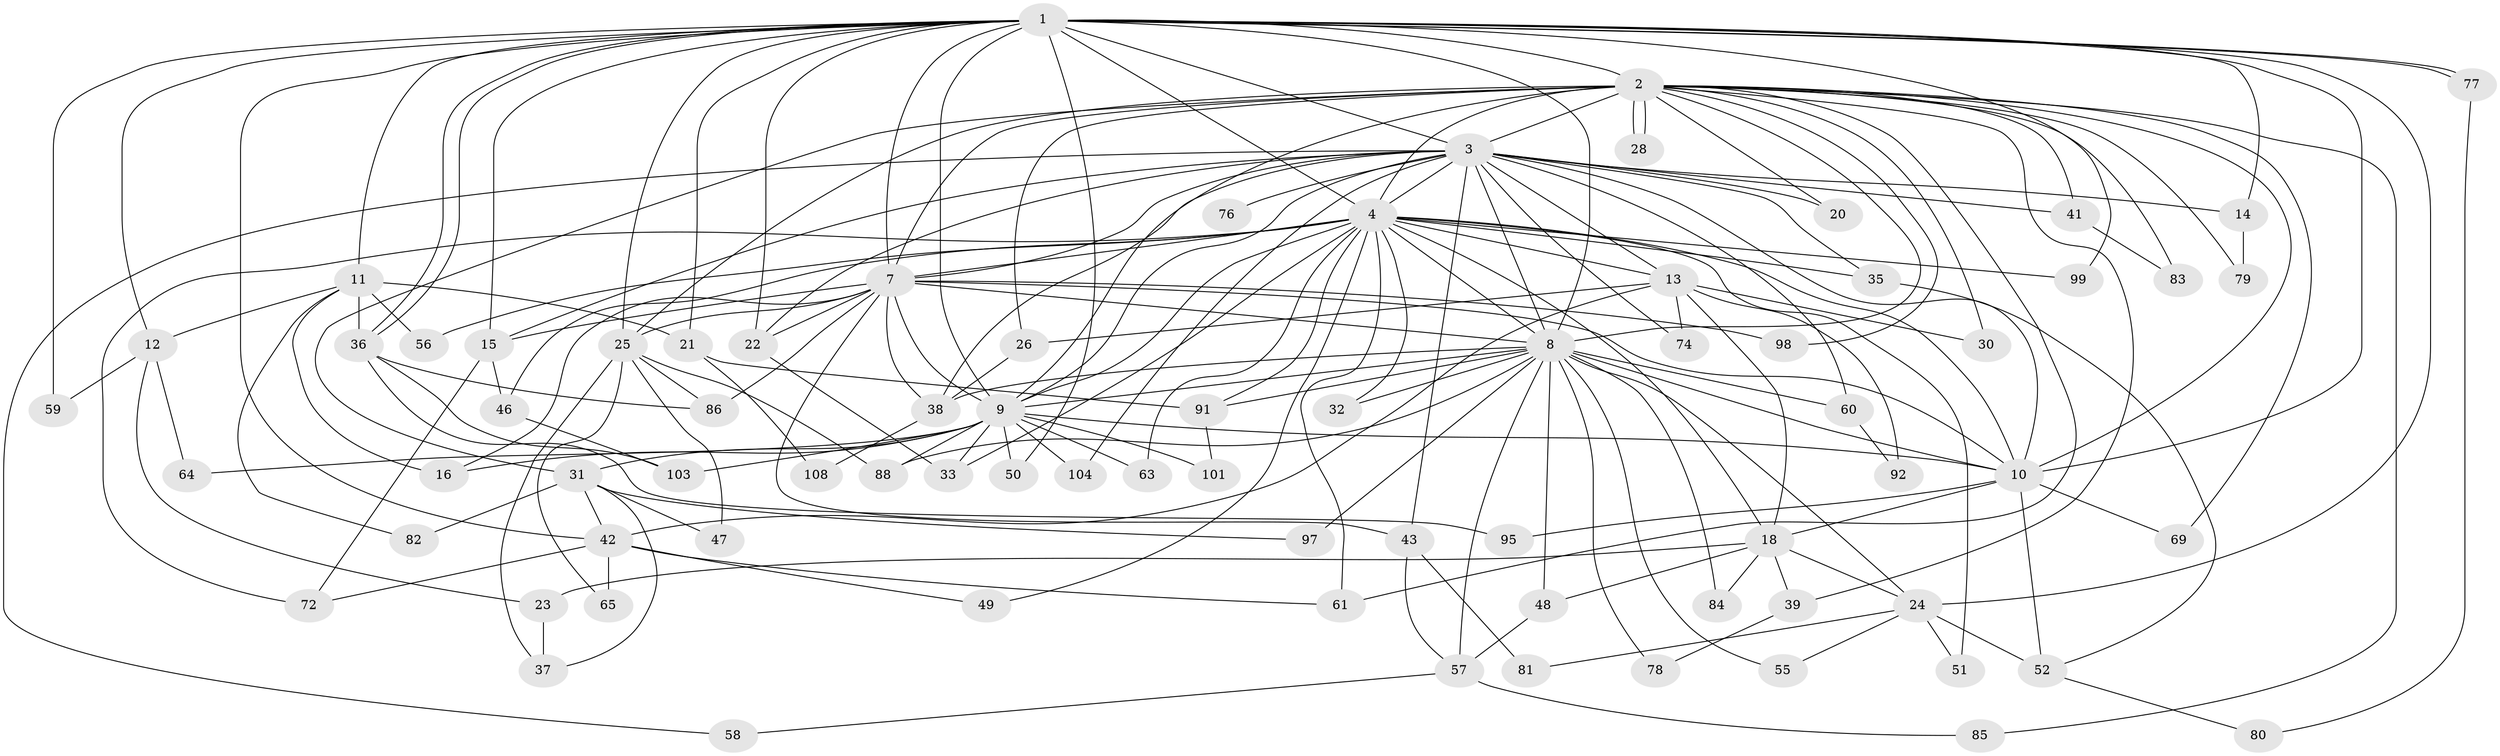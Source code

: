 // Generated by graph-tools (version 1.1) at 2025/23/03/03/25 07:23:35]
// undirected, 77 vertices, 184 edges
graph export_dot {
graph [start="1"]
  node [color=gray90,style=filled];
  1 [super="+6"];
  2 [super="+5"];
  3 [super="+40"];
  4 [super="+68"];
  7 [super="+100"];
  8 [super="+45"];
  9 [super="+90"];
  10 [super="+54"];
  11 [super="+17"];
  12;
  13 [super="+107"];
  14;
  15 [super="+29"];
  16;
  18 [super="+19"];
  20;
  21;
  22 [super="+27"];
  23;
  24 [super="+96"];
  25 [super="+34"];
  26 [super="+70"];
  28;
  30;
  31 [super="+87"];
  32;
  33 [super="+62"];
  35;
  36 [super="+44"];
  37 [super="+71"];
  38 [super="+105"];
  39 [super="+53"];
  41;
  42 [super="+75"];
  43;
  46;
  47;
  48;
  49;
  50;
  51;
  52 [super="+66"];
  55;
  56;
  57 [super="+67"];
  58;
  59;
  60;
  61 [super="+73"];
  63;
  64;
  65;
  69;
  72;
  74;
  76;
  77;
  78;
  79;
  80;
  81;
  82;
  83;
  84;
  85;
  86 [super="+89"];
  88 [super="+93"];
  91 [super="+94"];
  92 [super="+102"];
  95;
  97;
  98;
  99;
  101;
  103 [super="+106"];
  104;
  108;
  1 -- 2 [weight=4];
  1 -- 3 [weight=2];
  1 -- 4 [weight=3];
  1 -- 7 [weight=2];
  1 -- 8 [weight=2];
  1 -- 9 [weight=2];
  1 -- 10 [weight=2];
  1 -- 11 [weight=2];
  1 -- 12;
  1 -- 21;
  1 -- 22;
  1 -- 25;
  1 -- 36;
  1 -- 36;
  1 -- 77;
  1 -- 77;
  1 -- 99;
  1 -- 42;
  1 -- 14;
  1 -- 15;
  1 -- 50;
  1 -- 24;
  1 -- 59;
  2 -- 3 [weight=3];
  2 -- 4 [weight=2];
  2 -- 7 [weight=3];
  2 -- 8 [weight=2];
  2 -- 9 [weight=2];
  2 -- 10 [weight=2];
  2 -- 20;
  2 -- 26;
  2 -- 28;
  2 -- 28;
  2 -- 30;
  2 -- 31 [weight=2];
  2 -- 39 [weight=2];
  2 -- 41;
  2 -- 61;
  2 -- 69;
  2 -- 79;
  2 -- 85;
  2 -- 98;
  2 -- 83;
  2 -- 25;
  3 -- 4;
  3 -- 7;
  3 -- 8 [weight=2];
  3 -- 9;
  3 -- 10;
  3 -- 13;
  3 -- 14;
  3 -- 20;
  3 -- 35;
  3 -- 38;
  3 -- 41;
  3 -- 43;
  3 -- 58;
  3 -- 60;
  3 -- 74;
  3 -- 76 [weight=2];
  3 -- 104;
  3 -- 15;
  3 -- 22;
  4 -- 7;
  4 -- 8;
  4 -- 9;
  4 -- 10;
  4 -- 13;
  4 -- 32;
  4 -- 33;
  4 -- 35;
  4 -- 46;
  4 -- 49;
  4 -- 51;
  4 -- 56;
  4 -- 61;
  4 -- 63;
  4 -- 72;
  4 -- 91;
  4 -- 99;
  4 -- 18;
  7 -- 8;
  7 -- 9;
  7 -- 10 [weight=2];
  7 -- 15;
  7 -- 16;
  7 -- 22;
  7 -- 25;
  7 -- 38;
  7 -- 43;
  7 -- 86;
  7 -- 98;
  8 -- 9 [weight=2];
  8 -- 10;
  8 -- 24;
  8 -- 32;
  8 -- 48;
  8 -- 55;
  8 -- 60;
  8 -- 78;
  8 -- 84;
  8 -- 88;
  8 -- 91;
  8 -- 97;
  8 -- 57;
  8 -- 38;
  9 -- 10;
  9 -- 16;
  9 -- 50;
  9 -- 63;
  9 -- 64;
  9 -- 101;
  9 -- 104;
  9 -- 88;
  9 -- 31;
  9 -- 33;
  9 -- 103;
  10 -- 18;
  10 -- 69;
  10 -- 95;
  10 -- 52;
  11 -- 12;
  11 -- 16;
  11 -- 82;
  11 -- 21;
  11 -- 56;
  11 -- 36;
  12 -- 23;
  12 -- 59;
  12 -- 64;
  13 -- 18;
  13 -- 26;
  13 -- 30;
  13 -- 74;
  13 -- 92 [weight=2];
  13 -- 42;
  14 -- 79;
  15 -- 72;
  15 -- 46;
  18 -- 23;
  18 -- 39;
  18 -- 48;
  18 -- 84;
  18 -- 24;
  21 -- 108;
  21 -- 91;
  22 -- 33;
  23 -- 37;
  24 -- 51;
  24 -- 52;
  24 -- 55;
  24 -- 81;
  25 -- 37;
  25 -- 65;
  25 -- 86;
  25 -- 88;
  25 -- 47;
  26 -- 38;
  31 -- 37;
  31 -- 42;
  31 -- 47;
  31 -- 82;
  31 -- 97;
  35 -- 52;
  36 -- 103;
  36 -- 95;
  36 -- 86;
  38 -- 108;
  39 -- 78;
  41 -- 83;
  42 -- 49;
  42 -- 65;
  42 -- 61;
  42 -- 72;
  43 -- 57;
  43 -- 81;
  46 -- 103;
  48 -- 57;
  52 -- 80;
  57 -- 58;
  57 -- 85;
  60 -- 92;
  77 -- 80;
  91 -- 101;
}
